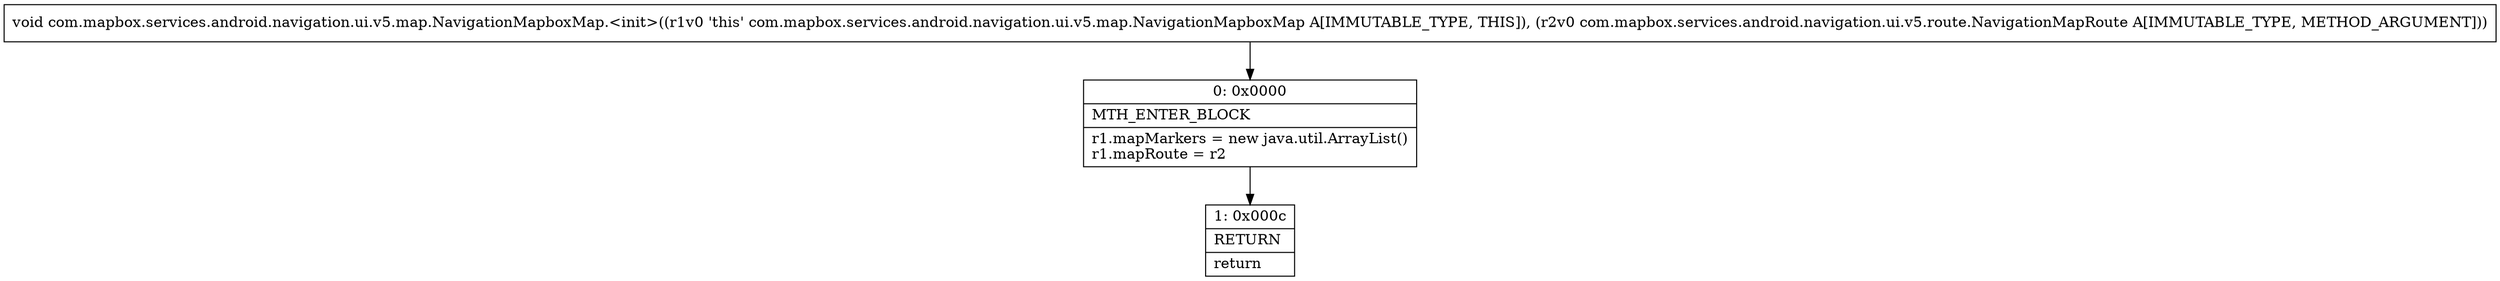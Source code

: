 digraph "CFG forcom.mapbox.services.android.navigation.ui.v5.map.NavigationMapboxMap.\<init\>(Lcom\/mapbox\/services\/android\/navigation\/ui\/v5\/route\/NavigationMapRoute;)V" {
Node_0 [shape=record,label="{0\:\ 0x0000|MTH_ENTER_BLOCK\l|r1.mapMarkers = new java.util.ArrayList()\lr1.mapRoute = r2\l}"];
Node_1 [shape=record,label="{1\:\ 0x000c|RETURN\l|return\l}"];
MethodNode[shape=record,label="{void com.mapbox.services.android.navigation.ui.v5.map.NavigationMapboxMap.\<init\>((r1v0 'this' com.mapbox.services.android.navigation.ui.v5.map.NavigationMapboxMap A[IMMUTABLE_TYPE, THIS]), (r2v0 com.mapbox.services.android.navigation.ui.v5.route.NavigationMapRoute A[IMMUTABLE_TYPE, METHOD_ARGUMENT])) }"];
MethodNode -> Node_0;
Node_0 -> Node_1;
}

